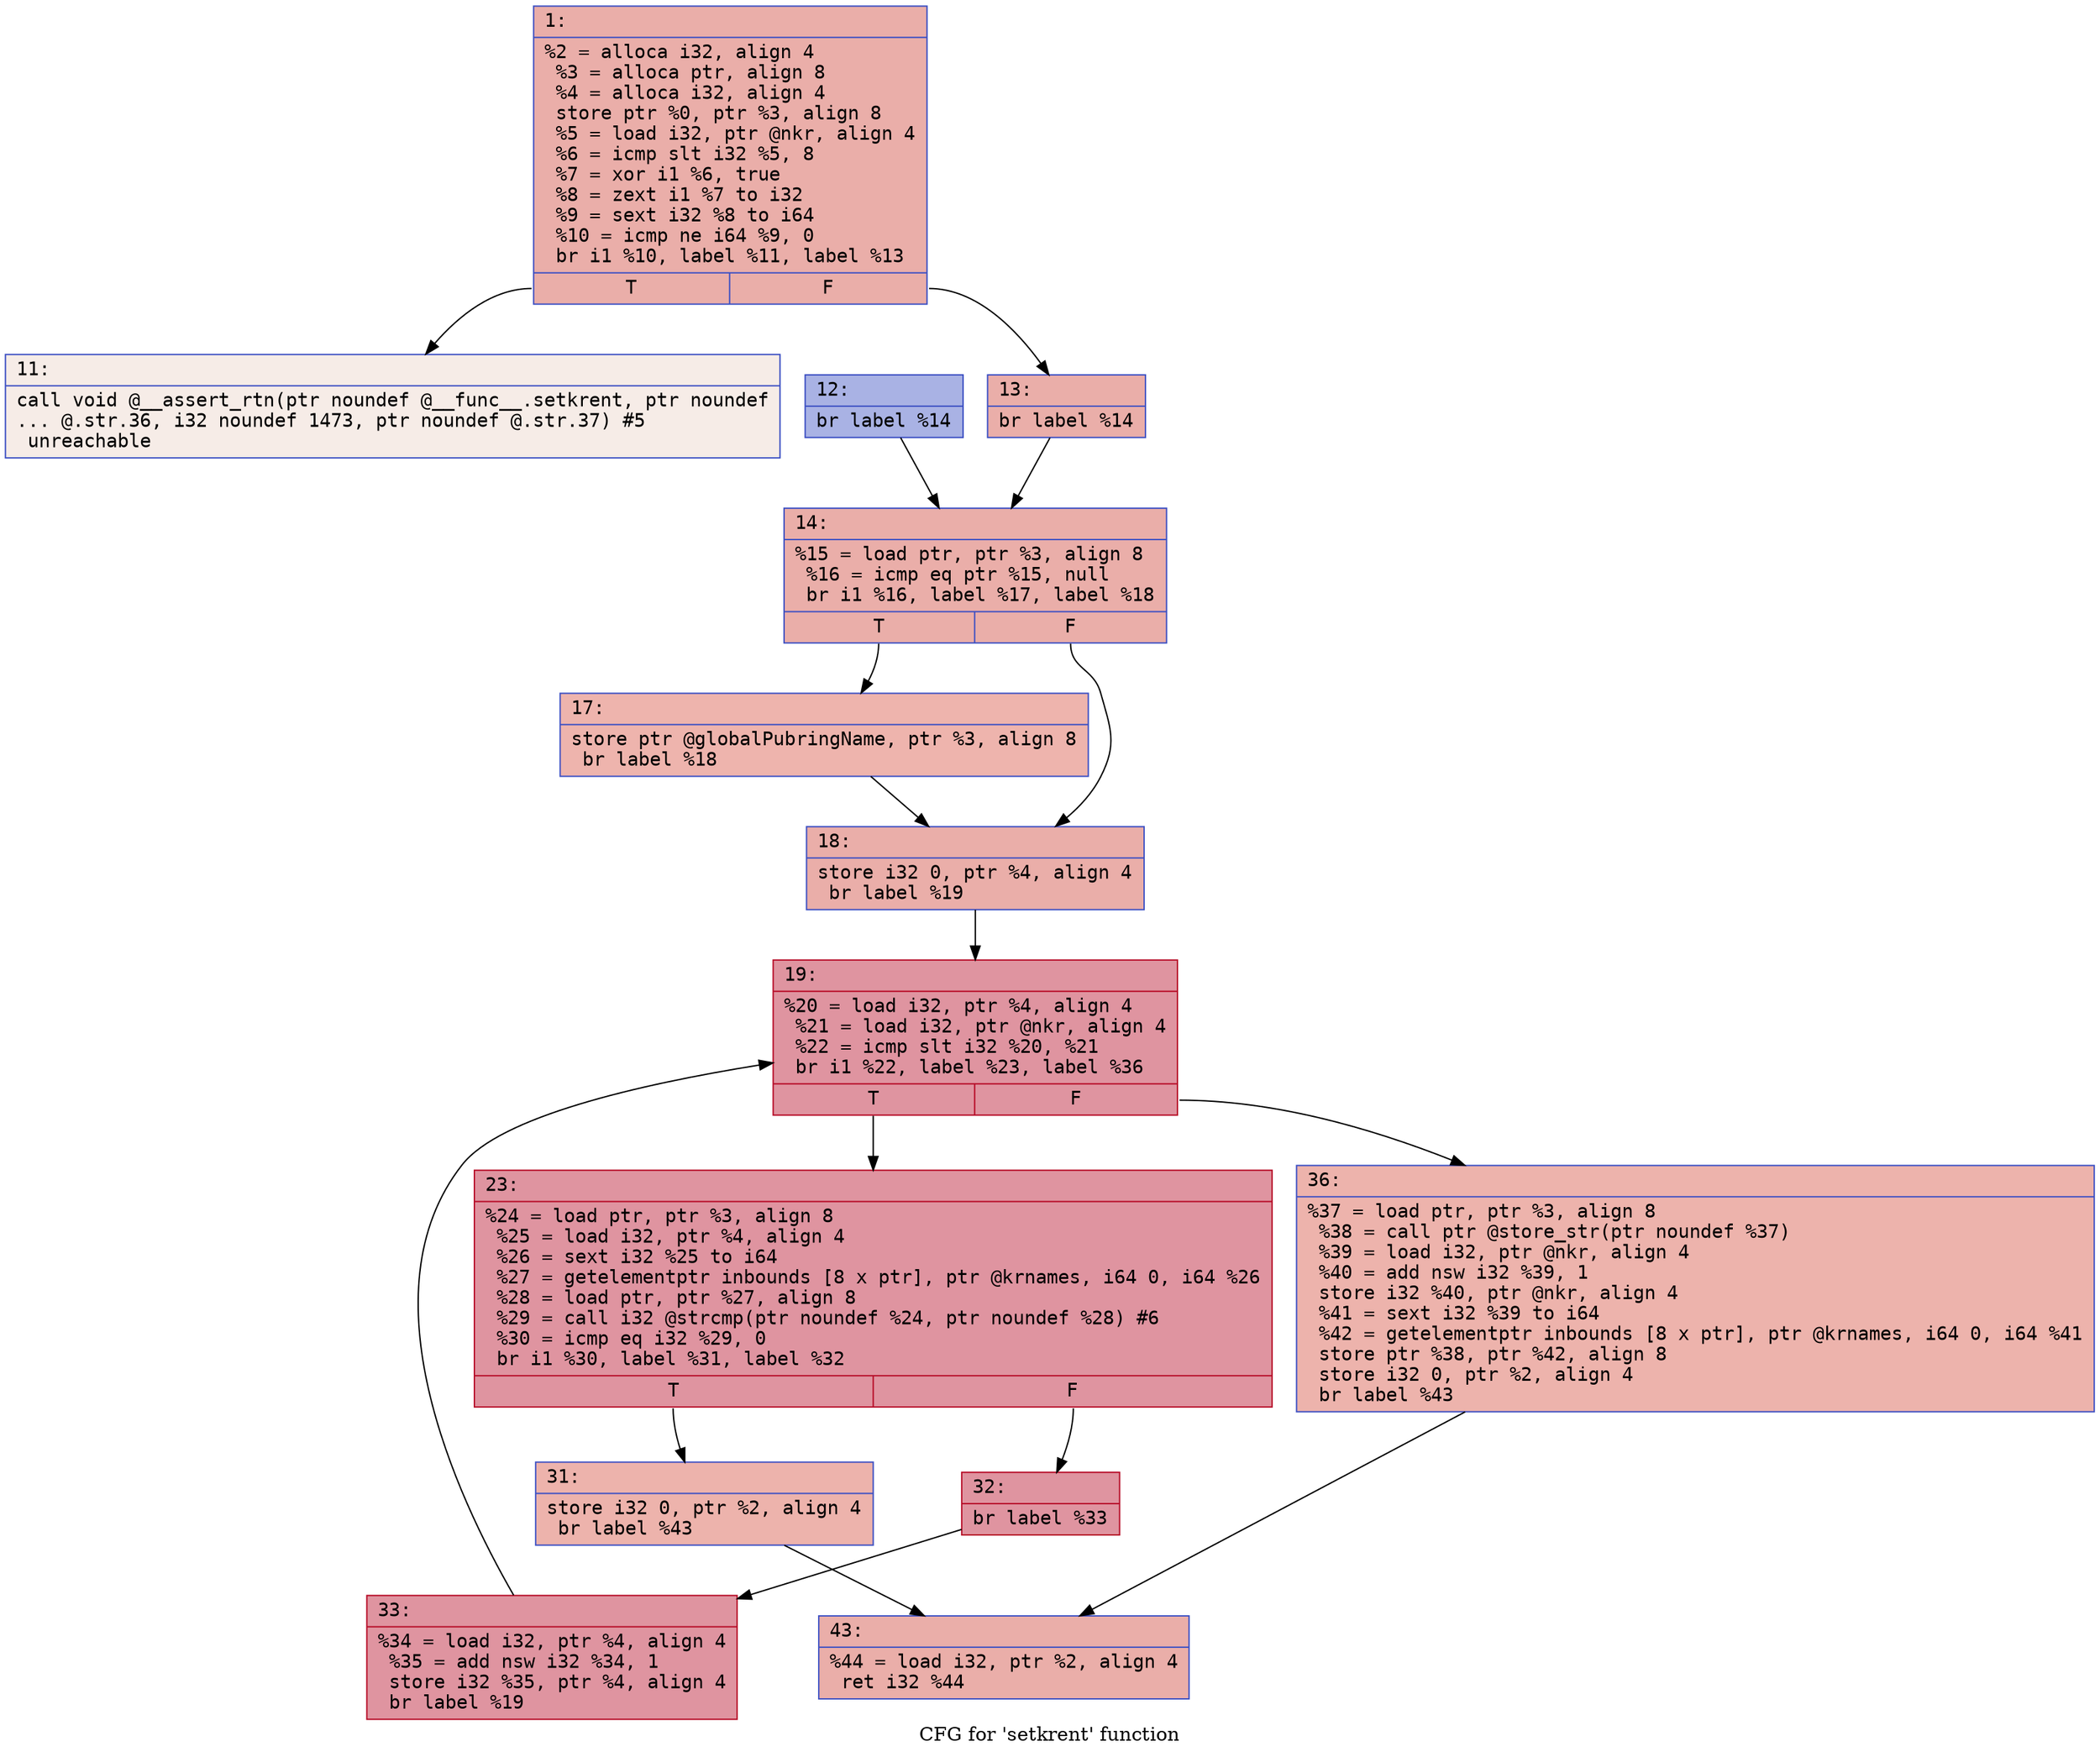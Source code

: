 digraph "CFG for 'setkrent' function" {
	label="CFG for 'setkrent' function";

	Node0x600003b1b160 [shape=record,color="#3d50c3ff", style=filled, fillcolor="#d0473d70" fontname="Courier",label="{1:\l|  %2 = alloca i32, align 4\l  %3 = alloca ptr, align 8\l  %4 = alloca i32, align 4\l  store ptr %0, ptr %3, align 8\l  %5 = load i32, ptr @nkr, align 4\l  %6 = icmp slt i32 %5, 8\l  %7 = xor i1 %6, true\l  %8 = zext i1 %7 to i32\l  %9 = sext i32 %8 to i64\l  %10 = icmp ne i64 %9, 0\l  br i1 %10, label %11, label %13\l|{<s0>T|<s1>F}}"];
	Node0x600003b1b160:s0 -> Node0x600003b1b1b0[tooltip="1 -> 11\nProbability 0.00%" ];
	Node0x600003b1b160:s1 -> Node0x600003b1b250[tooltip="1 -> 13\nProbability 100.00%" ];
	Node0x600003b1b1b0 [shape=record,color="#3d50c3ff", style=filled, fillcolor="#ead5c970" fontname="Courier",label="{11:\l|  call void @__assert_rtn(ptr noundef @__func__.setkrent, ptr noundef\l... @.str.36, i32 noundef 1473, ptr noundef @.str.37) #5\l  unreachable\l}"];
	Node0x600003b1b200 [shape=record,color="#3d50c3ff", style=filled, fillcolor="#3d50c370" fontname="Courier",label="{12:\l|  br label %14\l}"];
	Node0x600003b1b200 -> Node0x600003b1b2a0[tooltip="12 -> 14\nProbability 100.00%" ];
	Node0x600003b1b250 [shape=record,color="#3d50c3ff", style=filled, fillcolor="#d0473d70" fontname="Courier",label="{13:\l|  br label %14\l}"];
	Node0x600003b1b250 -> Node0x600003b1b2a0[tooltip="13 -> 14\nProbability 100.00%" ];
	Node0x600003b1b2a0 [shape=record,color="#3d50c3ff", style=filled, fillcolor="#d0473d70" fontname="Courier",label="{14:\l|  %15 = load ptr, ptr %3, align 8\l  %16 = icmp eq ptr %15, null\l  br i1 %16, label %17, label %18\l|{<s0>T|<s1>F}}"];
	Node0x600003b1b2a0:s0 -> Node0x600003b1b2f0[tooltip="14 -> 17\nProbability 37.50%" ];
	Node0x600003b1b2a0:s1 -> Node0x600003b1b340[tooltip="14 -> 18\nProbability 62.50%" ];
	Node0x600003b1b2f0 [shape=record,color="#3d50c3ff", style=filled, fillcolor="#d8564670" fontname="Courier",label="{17:\l|  store ptr @globalPubringName, ptr %3, align 8\l  br label %18\l}"];
	Node0x600003b1b2f0 -> Node0x600003b1b340[tooltip="17 -> 18\nProbability 100.00%" ];
	Node0x600003b1b340 [shape=record,color="#3d50c3ff", style=filled, fillcolor="#d0473d70" fontname="Courier",label="{18:\l|  store i32 0, ptr %4, align 4\l  br label %19\l}"];
	Node0x600003b1b340 -> Node0x600003b1b390[tooltip="18 -> 19\nProbability 100.00%" ];
	Node0x600003b1b390 [shape=record,color="#b70d28ff", style=filled, fillcolor="#b70d2870" fontname="Courier",label="{19:\l|  %20 = load i32, ptr %4, align 4\l  %21 = load i32, ptr @nkr, align 4\l  %22 = icmp slt i32 %20, %21\l  br i1 %22, label %23, label %36\l|{<s0>T|<s1>F}}"];
	Node0x600003b1b390:s0 -> Node0x600003b1b3e0[tooltip="19 -> 23\nProbability 96.88%" ];
	Node0x600003b1b390:s1 -> Node0x600003b1b520[tooltip="19 -> 36\nProbability 3.12%" ];
	Node0x600003b1b3e0 [shape=record,color="#b70d28ff", style=filled, fillcolor="#b70d2870" fontname="Courier",label="{23:\l|  %24 = load ptr, ptr %3, align 8\l  %25 = load i32, ptr %4, align 4\l  %26 = sext i32 %25 to i64\l  %27 = getelementptr inbounds [8 x ptr], ptr @krnames, i64 0, i64 %26\l  %28 = load ptr, ptr %27, align 8\l  %29 = call i32 @strcmp(ptr noundef %24, ptr noundef %28) #6\l  %30 = icmp eq i32 %29, 0\l  br i1 %30, label %31, label %32\l|{<s0>T|<s1>F}}"];
	Node0x600003b1b3e0:s0 -> Node0x600003b1b430[tooltip="23 -> 31\nProbability 3.12%" ];
	Node0x600003b1b3e0:s1 -> Node0x600003b1b480[tooltip="23 -> 32\nProbability 96.88%" ];
	Node0x600003b1b430 [shape=record,color="#3d50c3ff", style=filled, fillcolor="#d6524470" fontname="Courier",label="{31:\l|  store i32 0, ptr %2, align 4\l  br label %43\l}"];
	Node0x600003b1b430 -> Node0x600003b1b570[tooltip="31 -> 43\nProbability 100.00%" ];
	Node0x600003b1b480 [shape=record,color="#b70d28ff", style=filled, fillcolor="#b70d2870" fontname="Courier",label="{32:\l|  br label %33\l}"];
	Node0x600003b1b480 -> Node0x600003b1b4d0[tooltip="32 -> 33\nProbability 100.00%" ];
	Node0x600003b1b4d0 [shape=record,color="#b70d28ff", style=filled, fillcolor="#b70d2870" fontname="Courier",label="{33:\l|  %34 = load i32, ptr %4, align 4\l  %35 = add nsw i32 %34, 1\l  store i32 %35, ptr %4, align 4\l  br label %19\l}"];
	Node0x600003b1b4d0 -> Node0x600003b1b390[tooltip="33 -> 19\nProbability 100.00%" ];
	Node0x600003b1b520 [shape=record,color="#3d50c3ff", style=filled, fillcolor="#d6524470" fontname="Courier",label="{36:\l|  %37 = load ptr, ptr %3, align 8\l  %38 = call ptr @store_str(ptr noundef %37)\l  %39 = load i32, ptr @nkr, align 4\l  %40 = add nsw i32 %39, 1\l  store i32 %40, ptr @nkr, align 4\l  %41 = sext i32 %39 to i64\l  %42 = getelementptr inbounds [8 x ptr], ptr @krnames, i64 0, i64 %41\l  store ptr %38, ptr %42, align 8\l  store i32 0, ptr %2, align 4\l  br label %43\l}"];
	Node0x600003b1b520 -> Node0x600003b1b570[tooltip="36 -> 43\nProbability 100.00%" ];
	Node0x600003b1b570 [shape=record,color="#3d50c3ff", style=filled, fillcolor="#d0473d70" fontname="Courier",label="{43:\l|  %44 = load i32, ptr %2, align 4\l  ret i32 %44\l}"];
}
